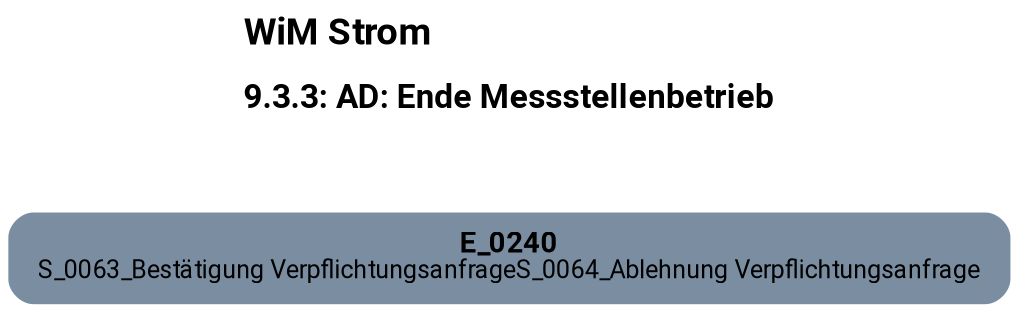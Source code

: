 digraph D {
    labelloc="t";
    label=<<B><FONT POINT-SIZE="18">WiM Strom</FONT></B><BR align="left"/><BR/><B><FONT POINT-SIZE="16">9.3.3: AD: Ende Messstellenbetrieb</FONT></B><BR align="left"/><BR/><BR/><BR/>>;
    ratio="compress";
    concentrate=true;
    pack=true;
    rankdir=TB;
    packmode="array";
    size="20,20";
    "Empty" [margin="0.2,0.12", shape=box, style="filled,rounded", penwidth=0.0, fillcolor="#7a8da1", label=<<B>E_0240</B><BR align="center"/><FONT point-size="12">S_0063_Bestätigung Verpflichtungsanfrage
S_0064_Ablehnung Verpflichtungsanfrage</FONT><BR align="center"/>>, fontname="Roboto, sans-serif"];


    bgcolor="transparent";
fontname="Roboto, sans-serif";
}